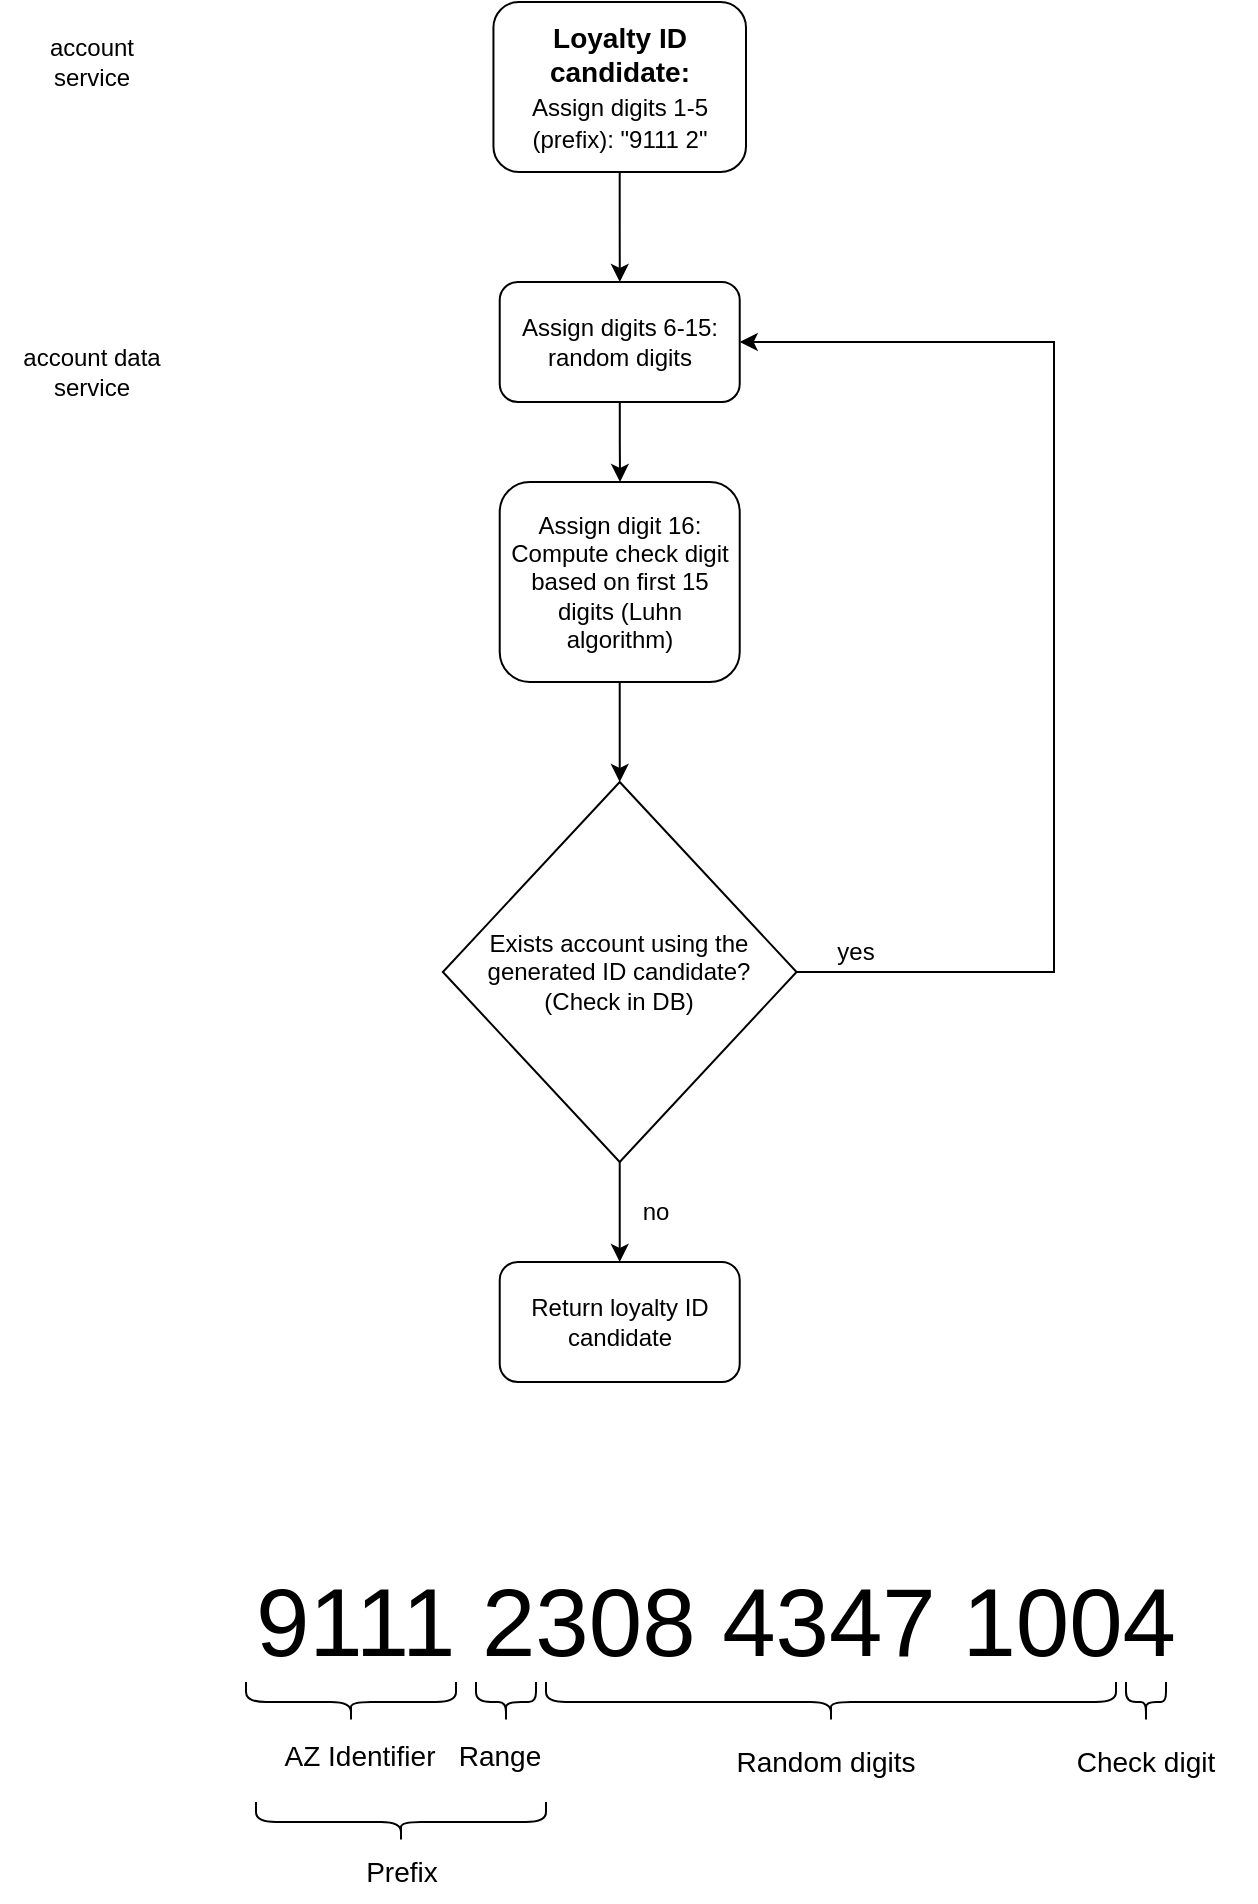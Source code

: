 <mxfile version="15.8.8" type="github"><diagram id="FATN5ec2xTmdwcKavCzp" name="Page-1"><mxGraphModel dx="1298" dy="866" grid="1" gridSize="10" guides="1" tooltips="1" connect="1" arrows="1" fold="1" page="1" pageScale="1" pageWidth="850" pageHeight="1100" math="0" shadow="0"><root><mxCell id="0"/><mxCell id="1" parent="0"/><mxCell id="6SkvMnhebolmNnTILeZa-13" value="account service" style="text;html=1;strokeColor=none;fillColor=none;align=center;verticalAlign=middle;whiteSpace=wrap;rounded=0;" parent="1" vertex="1"><mxGeometry x="82.5" y="135" width="60" height="30" as="geometry"/></mxCell><mxCell id="6SkvMnhebolmNnTILeZa-14" value="account data service" style="text;html=1;strokeColor=none;fillColor=none;align=center;verticalAlign=middle;whiteSpace=wrap;rounded=0;" parent="1" vertex="1"><mxGeometry x="67.5" y="280" width="90" height="50" as="geometry"/></mxCell><mxCell id="6SkvMnhebolmNnTILeZa-31" value="" style="group;fillColor=#FFFFFF;" parent="1" vertex="1" connectable="0"><mxGeometry x="182.5" y="890" width="512.5" height="180" as="geometry"/></mxCell><mxCell id="6SkvMnhebolmNnTILeZa-15" value="&lt;font style=&quot;font-size: 48px&quot;&gt;9111 2308 4347 1004&lt;/font&gt;" style="text;html=1;strokeColor=none;fillColor=none;align=center;verticalAlign=middle;whiteSpace=wrap;rounded=0;" parent="6SkvMnhebolmNnTILeZa-31" vertex="1"><mxGeometry x="2.5" width="480" height="80" as="geometry"/></mxCell><mxCell id="6SkvMnhebolmNnTILeZa-16" value="" style="shape=curlyBracket;whiteSpace=wrap;html=1;rounded=1;fontSize=48;rotation=-90;" parent="6SkvMnhebolmNnTILeZa-31" vertex="1"><mxGeometry x="50" y="27.5" width="20" height="105" as="geometry"/></mxCell><mxCell id="6SkvMnhebolmNnTILeZa-17" value="" style="shape=curlyBracket;whiteSpace=wrap;html=1;rounded=1;fontSize=48;rotation=-90;" parent="6SkvMnhebolmNnTILeZa-31" vertex="1"><mxGeometry x="127.5" y="65" width="20" height="30" as="geometry"/></mxCell><mxCell id="6SkvMnhebolmNnTILeZa-18" value="" style="shape=curlyBracket;whiteSpace=wrap;html=1;rounded=1;fontSize=48;rotation=-90;" parent="6SkvMnhebolmNnTILeZa-31" vertex="1"><mxGeometry x="290" y="-62.5" width="20" height="285" as="geometry"/></mxCell><mxCell id="6SkvMnhebolmNnTILeZa-19" value="" style="shape=curlyBracket;whiteSpace=wrap;html=1;rounded=1;fontSize=48;rotation=-90;size=0.5;" parent="6SkvMnhebolmNnTILeZa-31" vertex="1"><mxGeometry x="447.5" y="70" width="20" height="20" as="geometry"/></mxCell><mxCell id="6SkvMnhebolmNnTILeZa-20" value="&lt;font style=&quot;font-size: 14px&quot;&gt;AZ Identifier&lt;/font&gt;" style="text;html=1;strokeColor=none;fillColor=none;align=center;verticalAlign=middle;whiteSpace=wrap;rounded=0;fontSize=48;" parent="6SkvMnhebolmNnTILeZa-31" vertex="1"><mxGeometry y="80" width="127.5" height="30" as="geometry"/></mxCell><mxCell id="6SkvMnhebolmNnTILeZa-21" value="&lt;font style=&quot;font-size: 14px&quot;&gt;Range&lt;/font&gt;" style="text;html=1;strokeColor=none;fillColor=none;align=center;verticalAlign=middle;whiteSpace=wrap;rounded=0;fontSize=48;" parent="6SkvMnhebolmNnTILeZa-31" vertex="1"><mxGeometry x="107.5" y="80" width="53.75" height="30" as="geometry"/></mxCell><mxCell id="6SkvMnhebolmNnTILeZa-27" value="" style="shape=curlyBracket;whiteSpace=wrap;html=1;rounded=1;fontSize=14;rotation=-90;" parent="6SkvMnhebolmNnTILeZa-31" vertex="1"><mxGeometry x="75" y="67.5" width="20" height="145" as="geometry"/></mxCell><mxCell id="6SkvMnhebolmNnTILeZa-28" value="Random digits" style="text;html=1;strokeColor=none;fillColor=none;align=center;verticalAlign=middle;whiteSpace=wrap;rounded=0;fontSize=14;" parent="6SkvMnhebolmNnTILeZa-31" vertex="1"><mxGeometry x="242.5" y="95" width="110" height="30" as="geometry"/></mxCell><mxCell id="6SkvMnhebolmNnTILeZa-29" value="Check digit" style="text;html=1;strokeColor=none;fillColor=none;align=center;verticalAlign=middle;whiteSpace=wrap;rounded=0;fontSize=14;" parent="6SkvMnhebolmNnTILeZa-31" vertex="1"><mxGeometry x="402.5" y="95" width="110" height="30" as="geometry"/></mxCell><mxCell id="6SkvMnhebolmNnTILeZa-30" value="Prefix" style="text;html=1;strokeColor=none;fillColor=none;align=center;verticalAlign=middle;whiteSpace=wrap;rounded=0;fontSize=14;" parent="6SkvMnhebolmNnTILeZa-31" vertex="1"><mxGeometry x="30" y="150" width="110" height="30" as="geometry"/></mxCell><mxCell id="6SkvMnhebolmNnTILeZa-39" value="" style="group" parent="1" vertex="1" connectable="0"><mxGeometry x="288.43" y="120" width="305.57" height="690" as="geometry"/></mxCell><mxCell id="6SkvMnhebolmNnTILeZa-8" style="edgeStyle=orthogonalEdgeStyle;rounded=0;orthogonalLoop=1;jettySize=auto;html=1;" parent="6SkvMnhebolmNnTILeZa-39" source="6SkvMnhebolmNnTILeZa-1" edge="1"><mxGeometry relative="1" as="geometry"><mxPoint x="88.57" y="240" as="targetPoint"/></mxGeometry></mxCell><mxCell id="6SkvMnhebolmNnTILeZa-1" value="Assign digits 6-15: random digits" style="rounded=1;whiteSpace=wrap;html=1;" parent="6SkvMnhebolmNnTILeZa-39" vertex="1"><mxGeometry x="28.43" y="140" width="120" height="60" as="geometry"/></mxCell><mxCell id="6SkvMnhebolmNnTILeZa-5" style="edgeStyle=orthogonalEdgeStyle;rounded=0;orthogonalLoop=1;jettySize=auto;html=1;exitX=1;exitY=0.5;exitDx=0;exitDy=0;entryX=1;entryY=0.5;entryDx=0;entryDy=0;" parent="6SkvMnhebolmNnTILeZa-39" source="6SkvMnhebolmNnTILeZa-3" target="6SkvMnhebolmNnTILeZa-1" edge="1"><mxGeometry relative="1" as="geometry"><mxPoint x="401.57" y="170" as="targetPoint"/><Array as="points"><mxPoint x="305.57" y="485"/><mxPoint x="305.57" y="170"/></Array></mxGeometry></mxCell><mxCell id="6SkvMnhebolmNnTILeZa-3" value="Exists account using the generated ID candidate? &lt;br&gt;(Check in DB)" style="rhombus;whiteSpace=wrap;html=1;" parent="6SkvMnhebolmNnTILeZa-39" vertex="1"><mxGeometry y="390" width="176.86" height="190" as="geometry"/></mxCell><mxCell id="6SkvMnhebolmNnTILeZa-9" value="Return loyalty ID candidate" style="rounded=1;whiteSpace=wrap;html=1;" parent="6SkvMnhebolmNnTILeZa-39" vertex="1"><mxGeometry x="28.43" y="630" width="120" height="60" as="geometry"/></mxCell><mxCell id="6SkvMnhebolmNnTILeZa-10" style="edgeStyle=orthogonalEdgeStyle;rounded=0;orthogonalLoop=1;jettySize=auto;html=1;exitX=0.5;exitY=1;exitDx=0;exitDy=0;" parent="6SkvMnhebolmNnTILeZa-39" source="6SkvMnhebolmNnTILeZa-3" target="6SkvMnhebolmNnTILeZa-9" edge="1"><mxGeometry relative="1" as="geometry"/></mxCell><mxCell id="6SkvMnhebolmNnTILeZa-11" value="yes" style="text;html=1;strokeColor=none;fillColor=none;align=center;verticalAlign=middle;whiteSpace=wrap;rounded=0;" parent="6SkvMnhebolmNnTILeZa-39" vertex="1"><mxGeometry x="176.86" y="460" width="60" height="30" as="geometry"/></mxCell><mxCell id="6SkvMnhebolmNnTILeZa-12" value="no" style="text;html=1;strokeColor=none;fillColor=none;align=center;verticalAlign=middle;whiteSpace=wrap;rounded=0;" parent="6SkvMnhebolmNnTILeZa-39" vertex="1"><mxGeometry x="76.57" y="590" width="60" height="30" as="geometry"/></mxCell><mxCell id="6SkvMnhebolmNnTILeZa-33" style="edgeStyle=orthogonalEdgeStyle;rounded=0;orthogonalLoop=1;jettySize=auto;html=1;fontSize=12;" parent="6SkvMnhebolmNnTILeZa-39" source="6SkvMnhebolmNnTILeZa-32" target="6SkvMnhebolmNnTILeZa-1" edge="1"><mxGeometry relative="1" as="geometry"/></mxCell><mxCell id="6SkvMnhebolmNnTILeZa-32" value="&lt;font style=&quot;font-size: 14px&quot;&gt;&lt;b&gt;Loyalty ID candidate:&lt;br&gt;&lt;/b&gt;&lt;/font&gt;&lt;font style=&quot;font-size: 12px&quot;&gt;Assign digits 1-5 (prefix): &quot;9111 2&quot;&lt;/font&gt;" style="rounded=1;whiteSpace=wrap;html=1;fontSize=14;fillColor=#FFFFFF;" parent="6SkvMnhebolmNnTILeZa-39" vertex="1"><mxGeometry x="25.29" width="126.28" height="85" as="geometry"/></mxCell><mxCell id="6SkvMnhebolmNnTILeZa-37" style="edgeStyle=orthogonalEdgeStyle;rounded=0;orthogonalLoop=1;jettySize=auto;html=1;entryX=0.5;entryY=0;entryDx=0;entryDy=0;fontSize=12;" parent="6SkvMnhebolmNnTILeZa-39" source="6SkvMnhebolmNnTILeZa-35" target="6SkvMnhebolmNnTILeZa-3" edge="1"><mxGeometry relative="1" as="geometry"/></mxCell><mxCell id="6SkvMnhebolmNnTILeZa-35" value="Assign digit 16: Compute check digit based on first 15 digits (Luhn algorithm)" style="rounded=1;whiteSpace=wrap;html=1;" parent="6SkvMnhebolmNnTILeZa-39" vertex="1"><mxGeometry x="28.43" y="240" width="120" height="100" as="geometry"/></mxCell></root></mxGraphModel></diagram></mxfile>